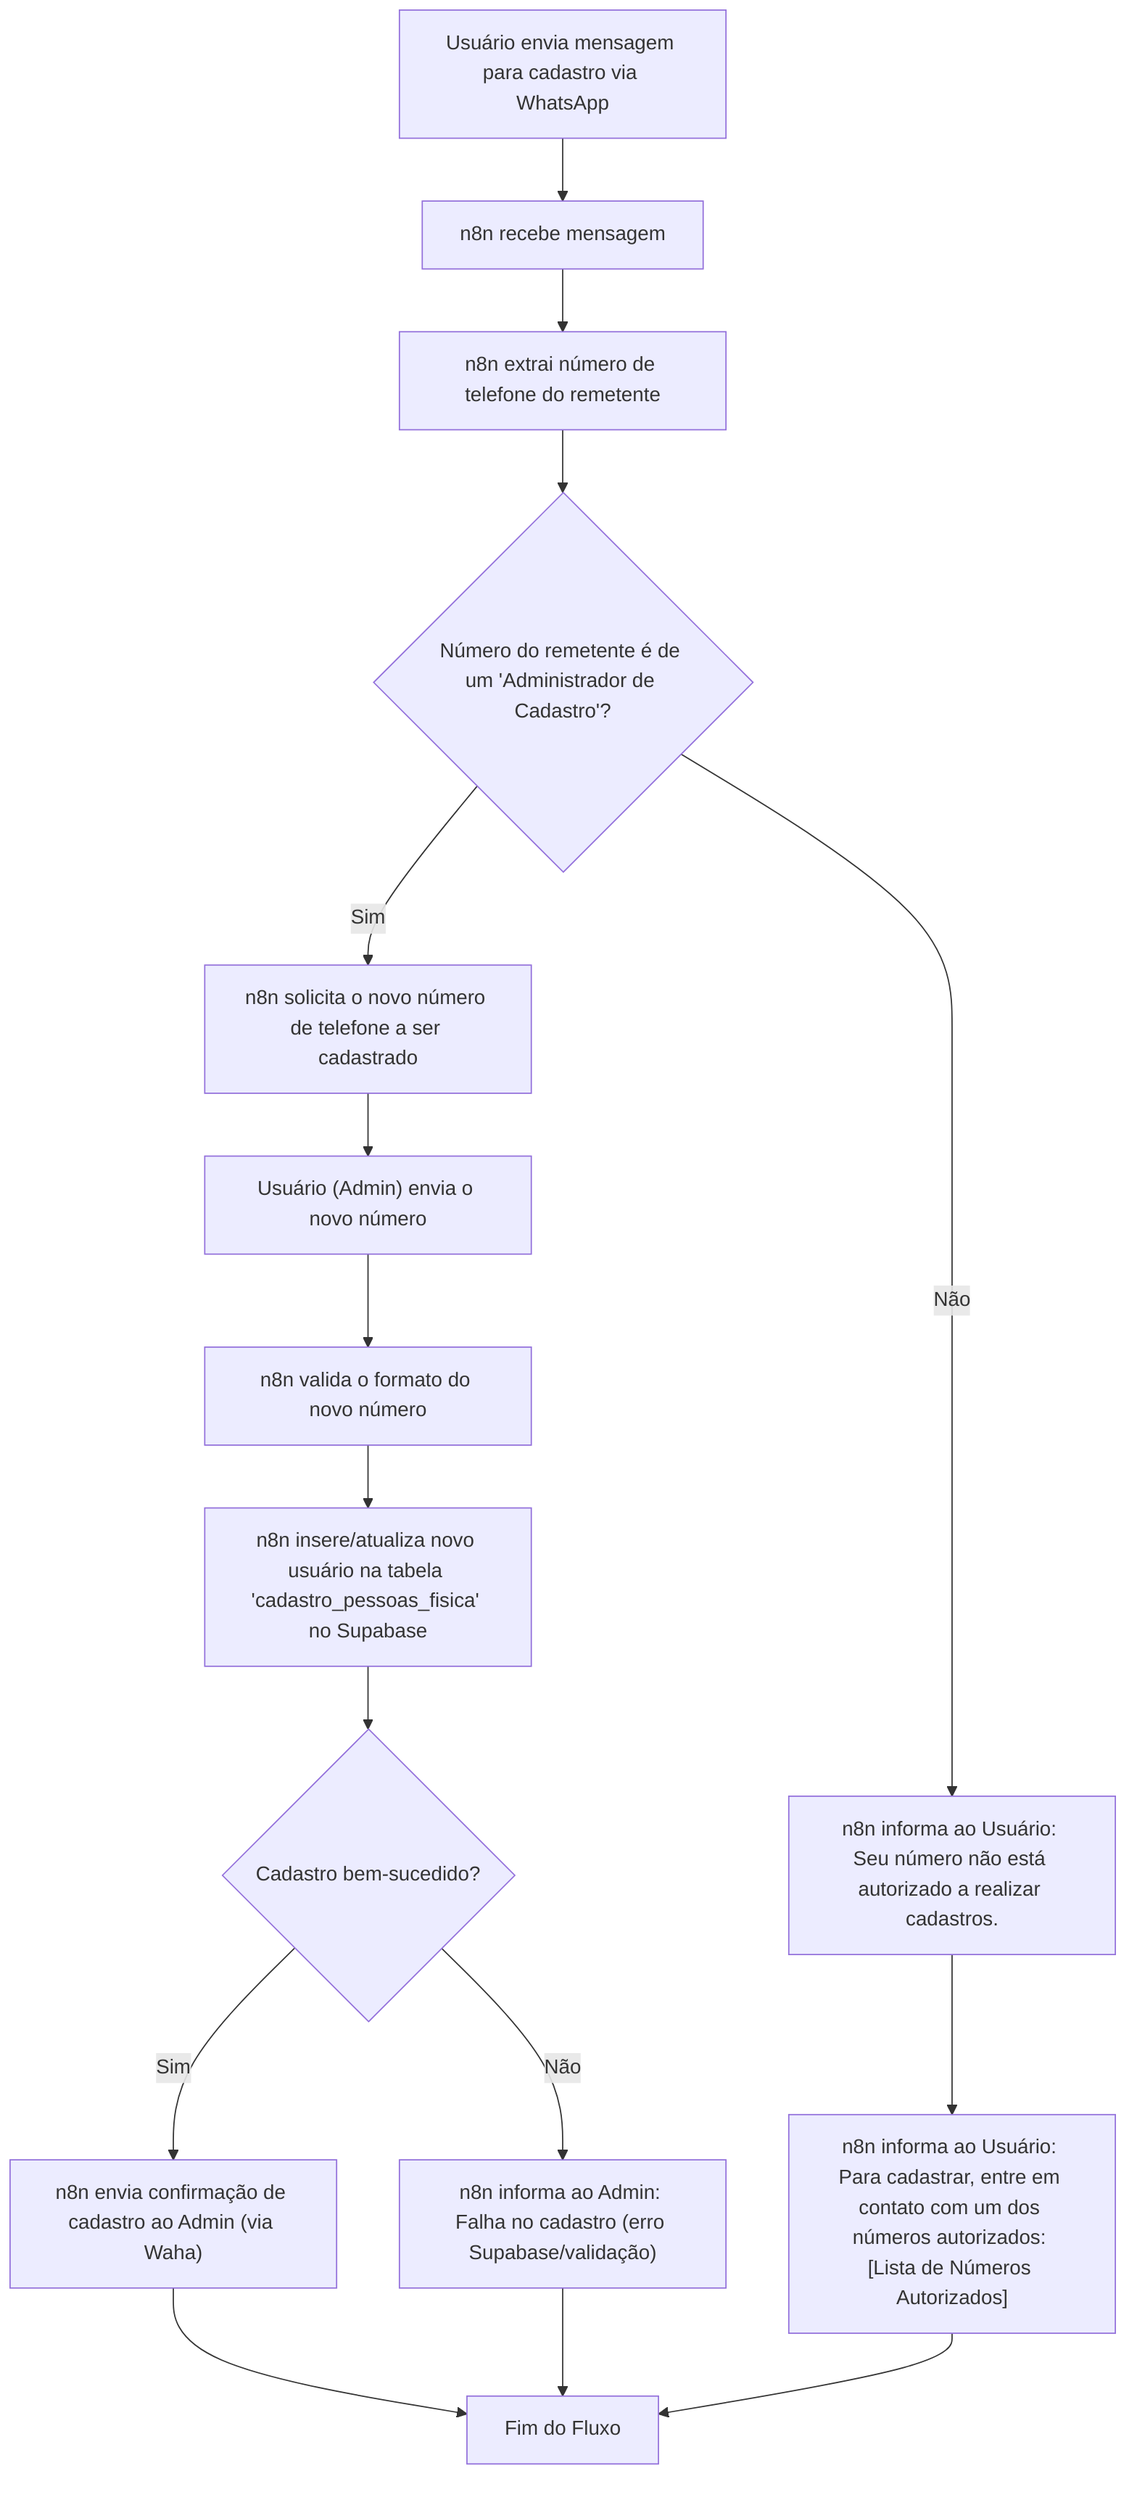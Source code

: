 graph TD
    A["Usuário envia mensagem para cadastro via WhatsApp"] --> B["n8n recebe mensagem"]
    B --> C["n8n extrai número de telefone do remetente"]
    C --> D{"Número do remetente é de um 'Administrador de Cadastro'?"}

    D -- Sim --> E["n8n solicita o novo número de telefone a ser cadastrado"]
    E --> F["Usuário (Admin) envia o novo número"]
    F --> G["n8n valida o formato do novo número"]
    G --> H["n8n insere/atualiza novo usuário na tabela 'cadastro_pessoas_fisica' no Supabase"]
    H --> I{"Cadastro bem-sucedido?"}
    I -- Sim --> J["n8n envia confirmação de cadastro ao Admin (via Waha)"]
    J --> Z["Fim do Fluxo"]
    I -- Não --> K["n8n informa ao Admin: Falha no cadastro (erro Supabase/validação)"]
    K --> Z

    D -- Não --> L["n8n informa ao Usuário: Seu número não está autorizado a realizar cadastros."]
    L --> M["n8n informa ao Usuário: Para cadastrar, entre em contato com um dos números autorizados: [Lista de Números Autorizados]"]
    M --> Z